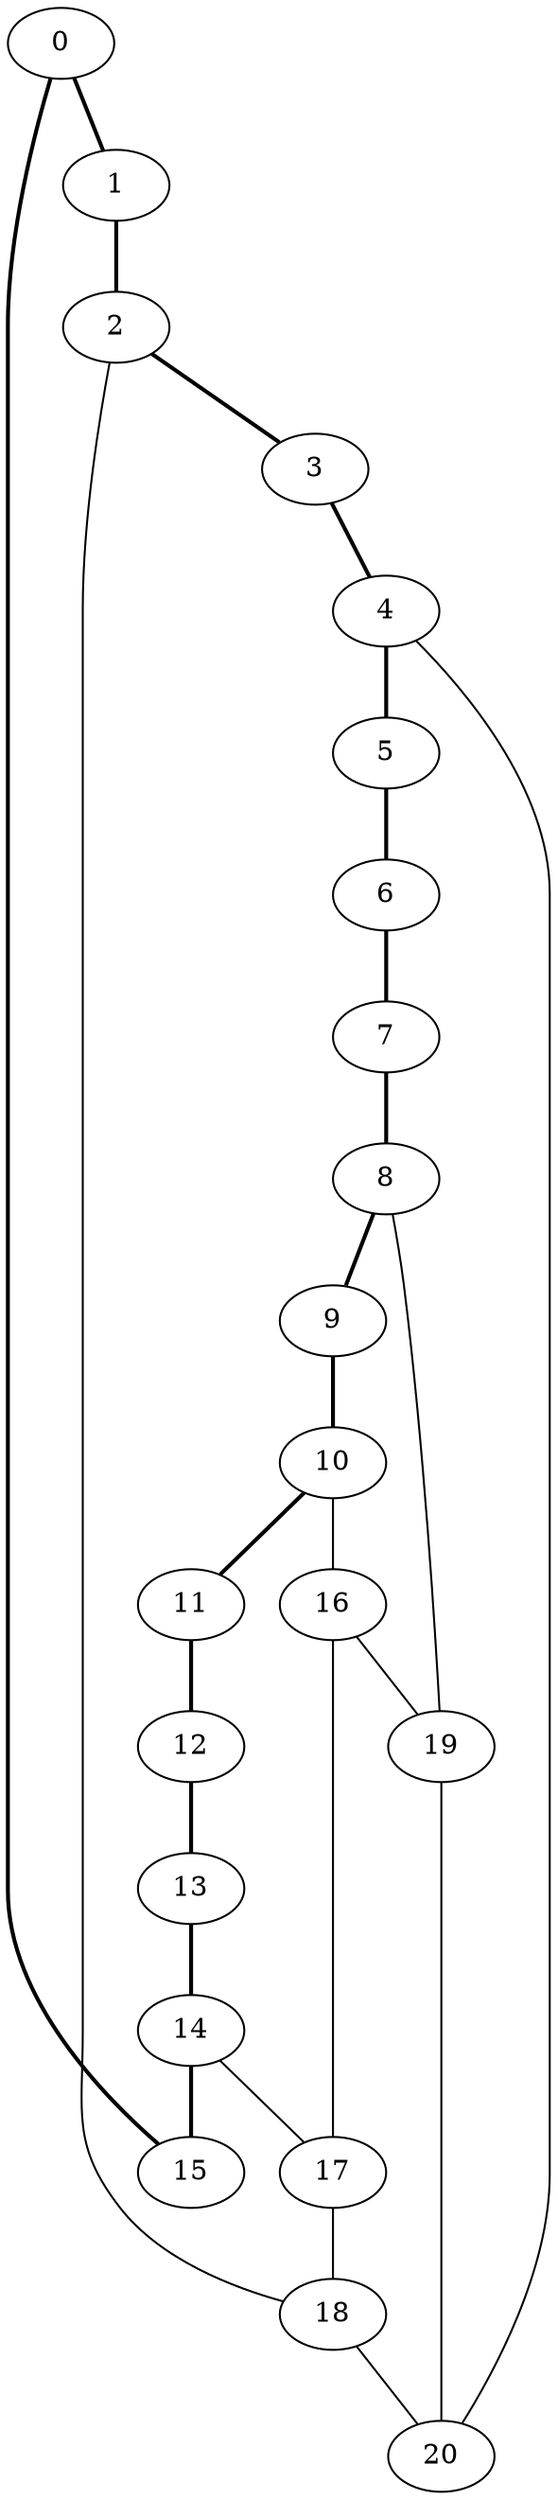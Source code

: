 //Inside of this graph is 3-connected
graph G {
0 [ pos = " 2.00,0.00!" ];
0 -- 1[style=bold];
0 -- 15[style=bold];
1 [ pos = " 1.85,0.77!" ];
1 -- 2[style=bold];
2 [ pos = " 1.41,1.41!" ];
2 -- 3[style=bold];
2 -- 18;
3 [ pos = " 0.77,1.85!" ];
3 -- 4[style=bold];
4 [ pos = " 0.00,2.00!" ];
4 -- 5[style=bold];
4 -- 20;
5 [ pos = " -0.77,1.85!" ];
5 -- 6[style=bold];
6 [ pos = " -1.41,1.41!" ];
6 -- 7[style=bold];
7 [ pos = " -1.85,0.77!" ];
7 -- 8[style=bold];
8 [ pos = " -2.00,0.00!" ];
8 -- 9[style=bold];
8 -- 19;
9 [ pos = " -1.85,-0.77!" ];
9 -- 10[style=bold];
10 [ pos = " -1.41,-1.41!" ];
10 -- 11[style=bold];
10 -- 16;
11 [ pos = " -0.77,-1.85!" ];
11 -- 12[style=bold];
12 [ pos = " 0.00,-2.00!" ];
12 -- 13[style=bold];
13 [ pos = " 0.77,-1.85!" ];
13 -- 14[style=bold];
14 [ pos = " 1.41,-1.41!" ];
14 -- 15[style=bold];
14 -- 17;
15 [ pos = " 1.85,-0.77!" ];
16 -- 17;
16 -- 19;
17 -- 18;
18 -- 20;
19 -- 20;
}

